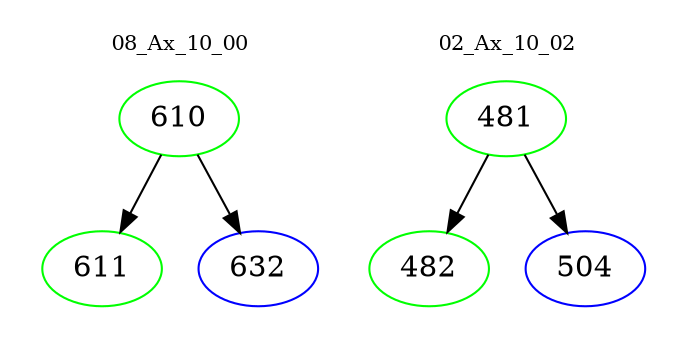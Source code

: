 digraph{
subgraph cluster_0 {
color = white
label = "08_Ax_10_00";
fontsize=10;
T0_610 [label="610", color="green"]
T0_610 -> T0_611 [color="black"]
T0_611 [label="611", color="green"]
T0_610 -> T0_632 [color="black"]
T0_632 [label="632", color="blue"]
}
subgraph cluster_1 {
color = white
label = "02_Ax_10_02";
fontsize=10;
T1_481 [label="481", color="green"]
T1_481 -> T1_482 [color="black"]
T1_482 [label="482", color="green"]
T1_481 -> T1_504 [color="black"]
T1_504 [label="504", color="blue"]
}
}

